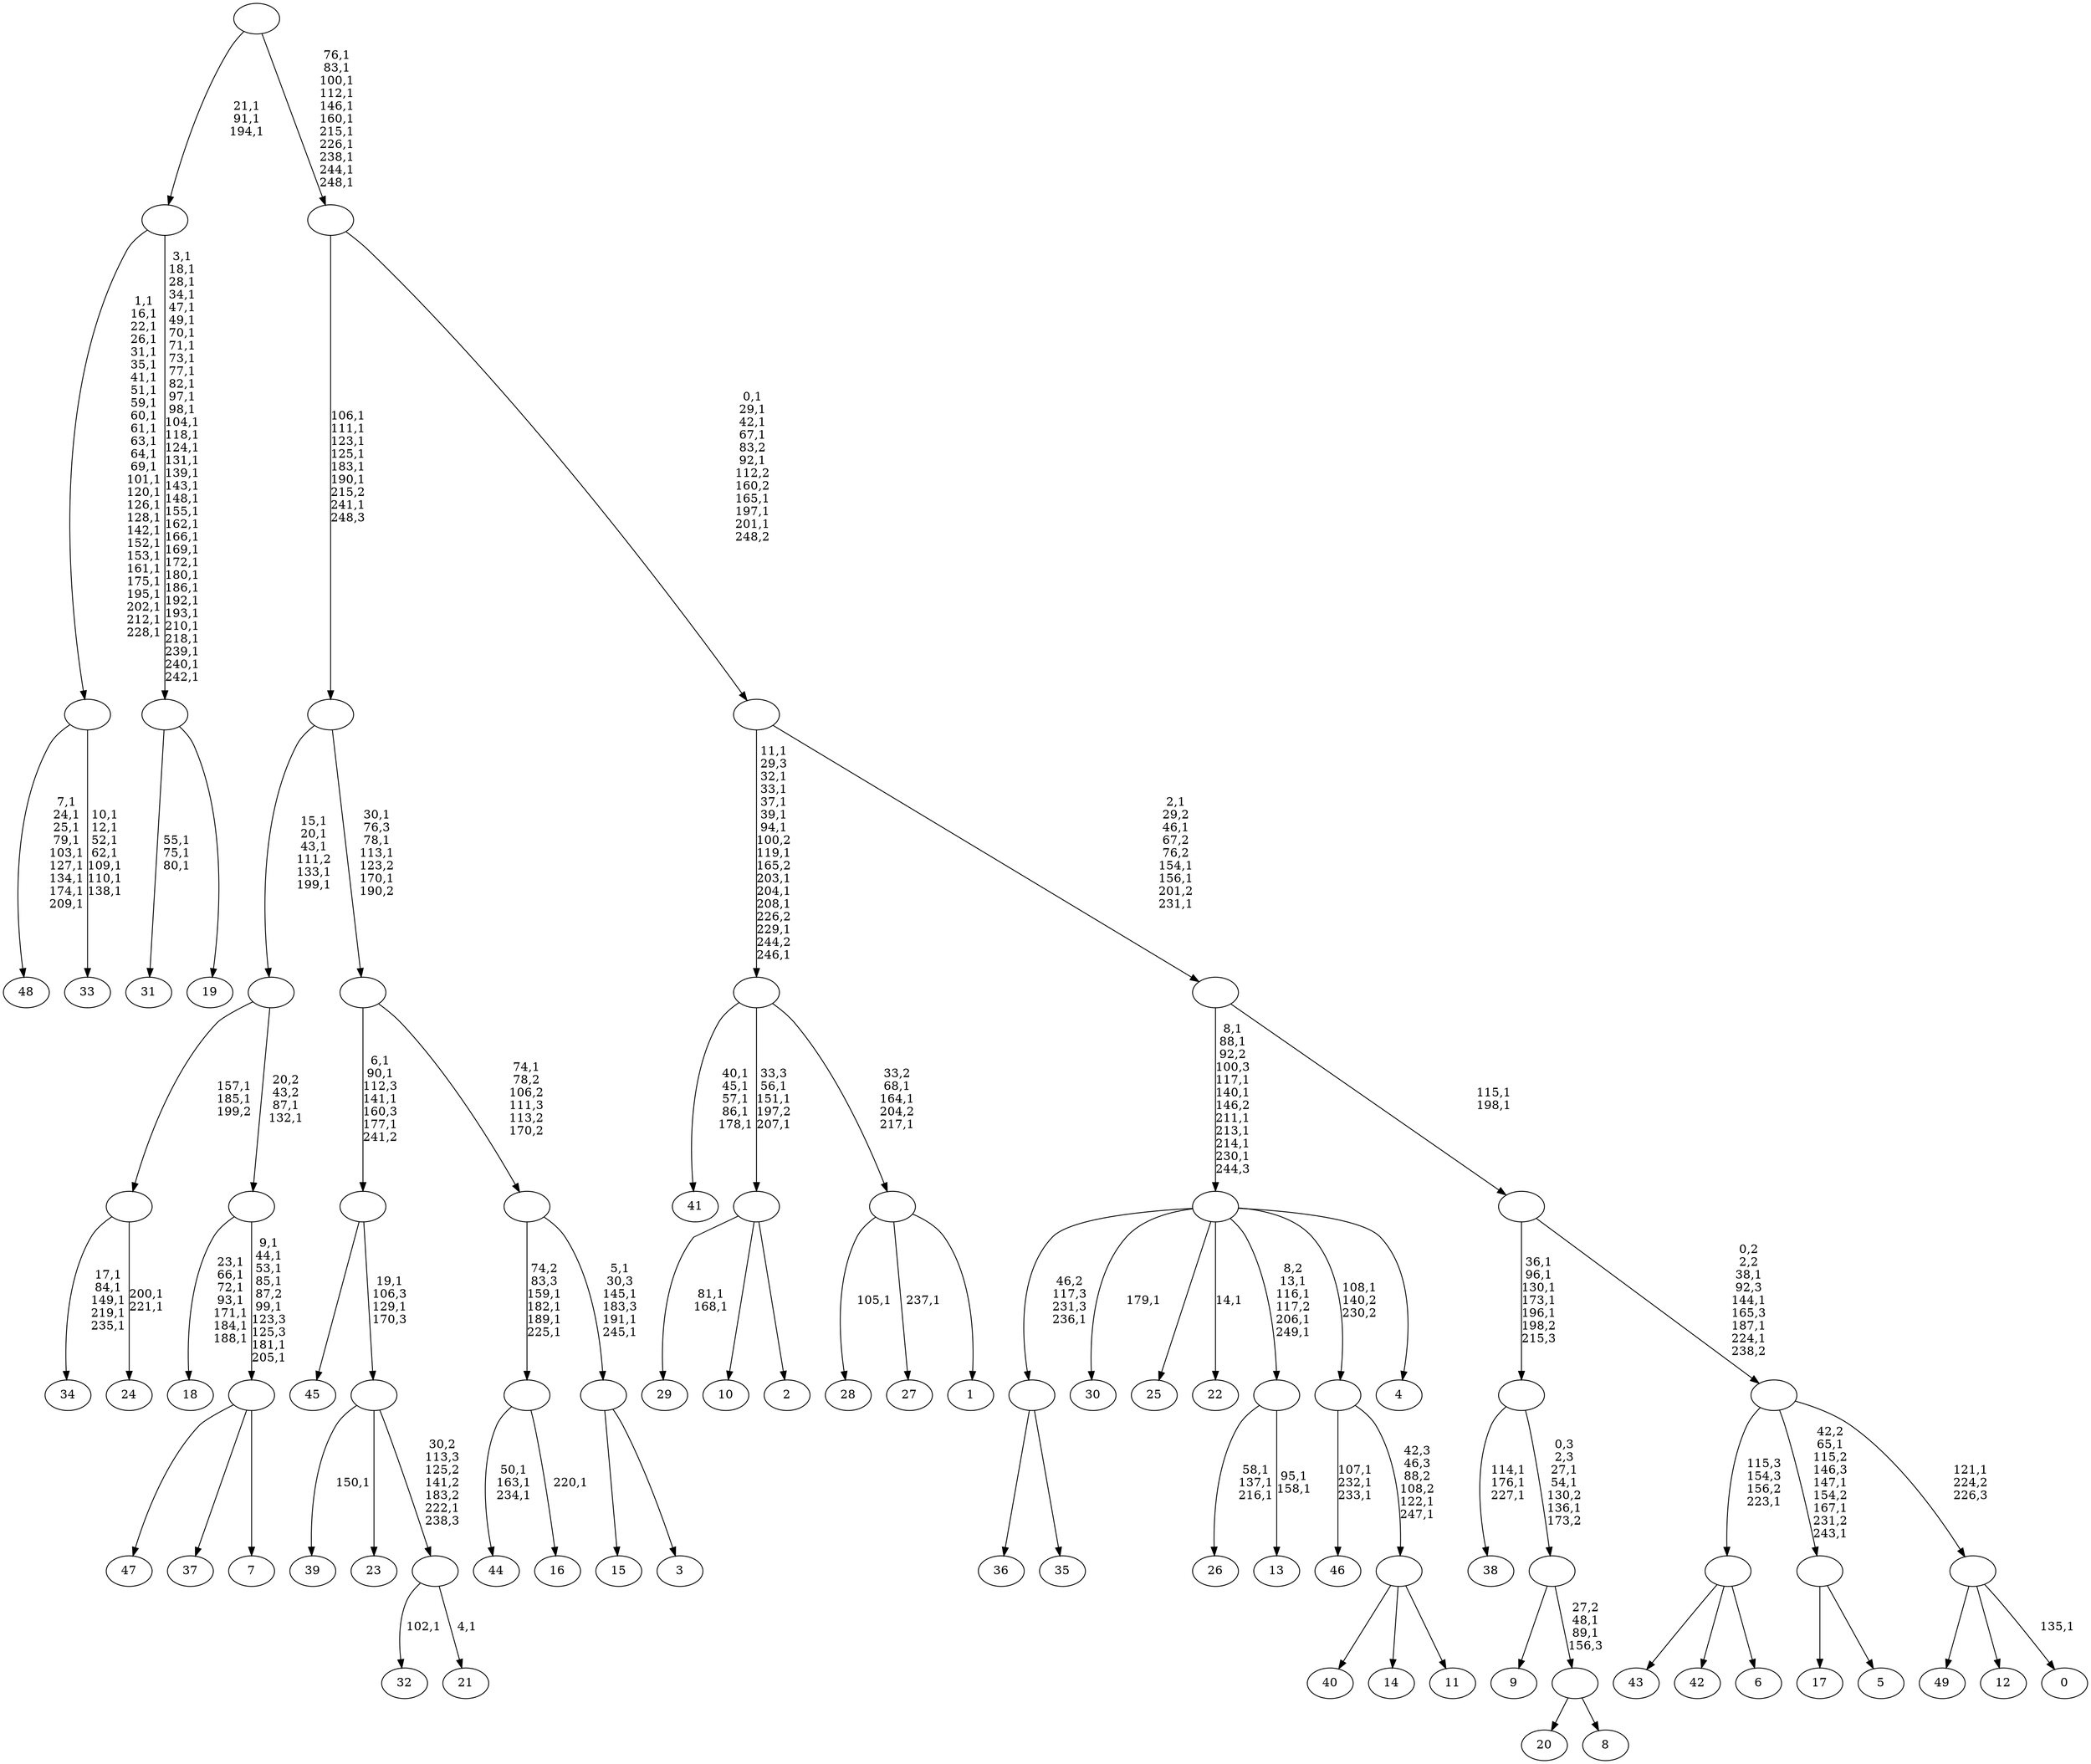digraph T {
	300 [label="49"]
	299 [label="48"]
	289 [label="47"]
	288 [label="46"]
	284 [label="45"]
	283 [label="44"]
	279 [label="43"]
	278 [label="42"]
	277 [label="41"]
	271 [label="40"]
	270 [label="39"]
	268 [label="38"]
	264 [label="37"]
	263 [label="36"]
	262 [label="35"]
	261 [label=""]
	260 [label="34"]
	254 [label="33"]
	246 [label=""]
	219 [label="32"]
	217 [label="31"]
	213 [label="30"]
	211 [label="29"]
	208 [label="28"]
	206 [label="27"]
	204 [label="26"]
	200 [label="25"]
	199 [label="24"]
	196 [label=""]
	194 [label="23"]
	193 [label="22"]
	191 [label="21"]
	189 [label=""]
	188 [label=""]
	186 [label=""]
	182 [label="20"]
	181 [label="19"]
	180 [label=""]
	146 [label=""]
	143 [label="18"]
	135 [label="17"]
	134 [label="16"]
	132 [label=""]
	128 [label="15"]
	127 [label="14"]
	126 [label="13"]
	123 [label=""]
	119 [label="12"]
	118 [label="11"]
	117 [label=""]
	115 [label=""]
	114 [label="10"]
	113 [label="9"]
	112 [label="8"]
	111 [label=""]
	109 [label=""]
	106 [label=""]
	101 [label="7"]
	100 [label=""]
	93 [label=""]
	91 [label=""]
	86 [label="6"]
	85 [label=""]
	84 [label="5"]
	83 [label=""]
	79 [label="4"]
	78 [label=""]
	70 [label="3"]
	69 [label=""]
	65 [label=""]
	64 [label=""]
	60 [label=""]
	53 [label="2"]
	52 [label=""]
	49 [label="1"]
	48 [label=""]
	45 [label=""]
	33 [label="0"]
	31 [label=""]
	30 [label=""]
	26 [label=""]
	24 [label=""]
	19 [label=""]
	11 [label=""]
	0 [label=""]
	261 -> 263 [label=""]
	261 -> 262 [label=""]
	246 -> 254 [label="10,1\n12,1\n52,1\n62,1\n109,1\n110,1\n138,1"]
	246 -> 299 [label="7,1\n24,1\n25,1\n79,1\n103,1\n127,1\n134,1\n174,1\n209,1"]
	196 -> 199 [label="200,1\n221,1"]
	196 -> 260 [label="17,1\n84,1\n149,1\n219,1\n235,1"]
	189 -> 191 [label="4,1"]
	189 -> 219 [label="102,1"]
	188 -> 270 [label="150,1"]
	188 -> 194 [label=""]
	188 -> 189 [label="30,2\n113,3\n125,2\n141,2\n183,2\n222,1\n238,3"]
	186 -> 188 [label="19,1\n106,3\n129,1\n170,3"]
	186 -> 284 [label=""]
	180 -> 217 [label="55,1\n75,1\n80,1"]
	180 -> 181 [label=""]
	146 -> 180 [label="3,1\n18,1\n28,1\n34,1\n47,1\n49,1\n70,1\n71,1\n73,1\n77,1\n82,1\n97,1\n98,1\n104,1\n118,1\n124,1\n131,1\n139,1\n143,1\n148,1\n155,1\n162,1\n166,1\n169,1\n172,1\n180,1\n186,1\n192,1\n193,1\n210,1\n218,1\n239,1\n240,1\n242,1"]
	146 -> 246 [label="1,1\n16,1\n22,1\n26,1\n31,1\n35,1\n41,1\n51,1\n59,1\n60,1\n61,1\n63,1\n64,1\n69,1\n101,1\n120,1\n126,1\n128,1\n142,1\n152,1\n153,1\n161,1\n175,1\n195,1\n202,1\n212,1\n228,1"]
	132 -> 134 [label="220,1"]
	132 -> 283 [label="50,1\n163,1\n234,1"]
	123 -> 126 [label="95,1\n158,1"]
	123 -> 204 [label="58,1\n137,1\n216,1"]
	117 -> 271 [label=""]
	117 -> 127 [label=""]
	117 -> 118 [label=""]
	115 -> 117 [label="42,3\n46,3\n88,2\n108,2\n122,1\n247,1"]
	115 -> 288 [label="107,1\n232,1\n233,1"]
	111 -> 182 [label=""]
	111 -> 112 [label=""]
	109 -> 111 [label="27,2\n48,1\n89,1\n156,3"]
	109 -> 113 [label=""]
	106 -> 109 [label="0,3\n2,3\n27,1\n54,1\n130,2\n136,1\n173,2"]
	106 -> 268 [label="114,1\n176,1\n227,1"]
	100 -> 289 [label=""]
	100 -> 264 [label=""]
	100 -> 101 [label=""]
	93 -> 100 [label="9,1\n44,1\n53,1\n85,1\n87,2\n99,1\n123,3\n125,3\n181,1\n205,1"]
	93 -> 143 [label="23,1\n66,1\n72,1\n93,1\n171,1\n184,1\n188,1"]
	91 -> 93 [label="20,2\n43,2\n87,1\n132,1"]
	91 -> 196 [label="157,1\n185,1\n199,2"]
	85 -> 279 [label=""]
	85 -> 278 [label=""]
	85 -> 86 [label=""]
	83 -> 135 [label=""]
	83 -> 84 [label=""]
	78 -> 123 [label="8,2\n13,1\n116,1\n117,2\n206,1\n249,1"]
	78 -> 193 [label="14,1"]
	78 -> 213 [label="179,1"]
	78 -> 261 [label="46,2\n117,3\n231,3\n236,1"]
	78 -> 200 [label=""]
	78 -> 115 [label="108,1\n140,2\n230,2"]
	78 -> 79 [label=""]
	69 -> 128 [label=""]
	69 -> 70 [label=""]
	65 -> 69 [label="5,1\n30,3\n145,1\n183,3\n191,1\n245,1"]
	65 -> 132 [label="74,2\n83,3\n159,1\n182,1\n189,1\n225,1"]
	64 -> 186 [label="6,1\n90,1\n112,3\n141,1\n160,3\n177,1\n241,2"]
	64 -> 65 [label="74,1\n78,2\n106,2\n111,3\n113,2\n170,2"]
	60 -> 64 [label="30,1\n76,3\n78,1\n113,1\n123,2\n170,1\n190,2"]
	60 -> 91 [label="15,1\n20,1\n43,1\n111,2\n133,1\n199,1"]
	52 -> 211 [label="81,1\n168,1"]
	52 -> 114 [label=""]
	52 -> 53 [label=""]
	48 -> 206 [label="237,1"]
	48 -> 208 [label="105,1"]
	48 -> 49 [label=""]
	45 -> 48 [label="33,2\n68,1\n164,1\n204,2\n217,1"]
	45 -> 52 [label="33,3\n56,1\n151,1\n197,2\n207,1"]
	45 -> 277 [label="40,1\n45,1\n57,1\n86,1\n178,1"]
	31 -> 33 [label="135,1"]
	31 -> 300 [label=""]
	31 -> 119 [label=""]
	30 -> 83 [label="42,2\n65,1\n115,2\n146,3\n147,1\n154,2\n167,1\n231,2\n243,1"]
	30 -> 85 [label="115,3\n154,3\n156,2\n223,1"]
	30 -> 31 [label="121,1\n224,2\n226,3"]
	26 -> 30 [label="0,2\n2,2\n38,1\n92,3\n144,1\n165,3\n187,1\n224,1\n238,2"]
	26 -> 106 [label="36,1\n96,1\n130,1\n173,1\n196,1\n198,2\n215,3"]
	24 -> 26 [label="115,1\n198,1"]
	24 -> 78 [label="8,1\n88,1\n92,2\n100,3\n117,1\n140,1\n146,2\n211,1\n213,1\n214,1\n230,1\n244,3"]
	19 -> 24 [label="2,1\n29,2\n46,1\n67,2\n76,2\n154,1\n156,1\n201,2\n231,1"]
	19 -> 45 [label="11,1\n29,3\n32,1\n33,1\n37,1\n39,1\n94,1\n100,2\n119,1\n165,2\n203,1\n204,1\n208,1\n226,2\n229,1\n244,2\n246,1"]
	11 -> 19 [label="0,1\n29,1\n42,1\n67,1\n83,2\n92,1\n112,2\n160,2\n165,1\n197,1\n201,1\n248,2"]
	11 -> 60 [label="106,1\n111,1\n123,1\n125,1\n183,1\n190,1\n215,2\n241,1\n248,3"]
	0 -> 11 [label="76,1\n83,1\n100,1\n112,1\n146,1\n160,1\n215,1\n226,1\n238,1\n244,1\n248,1"]
	0 -> 146 [label="21,1\n91,1\n194,1"]
}
